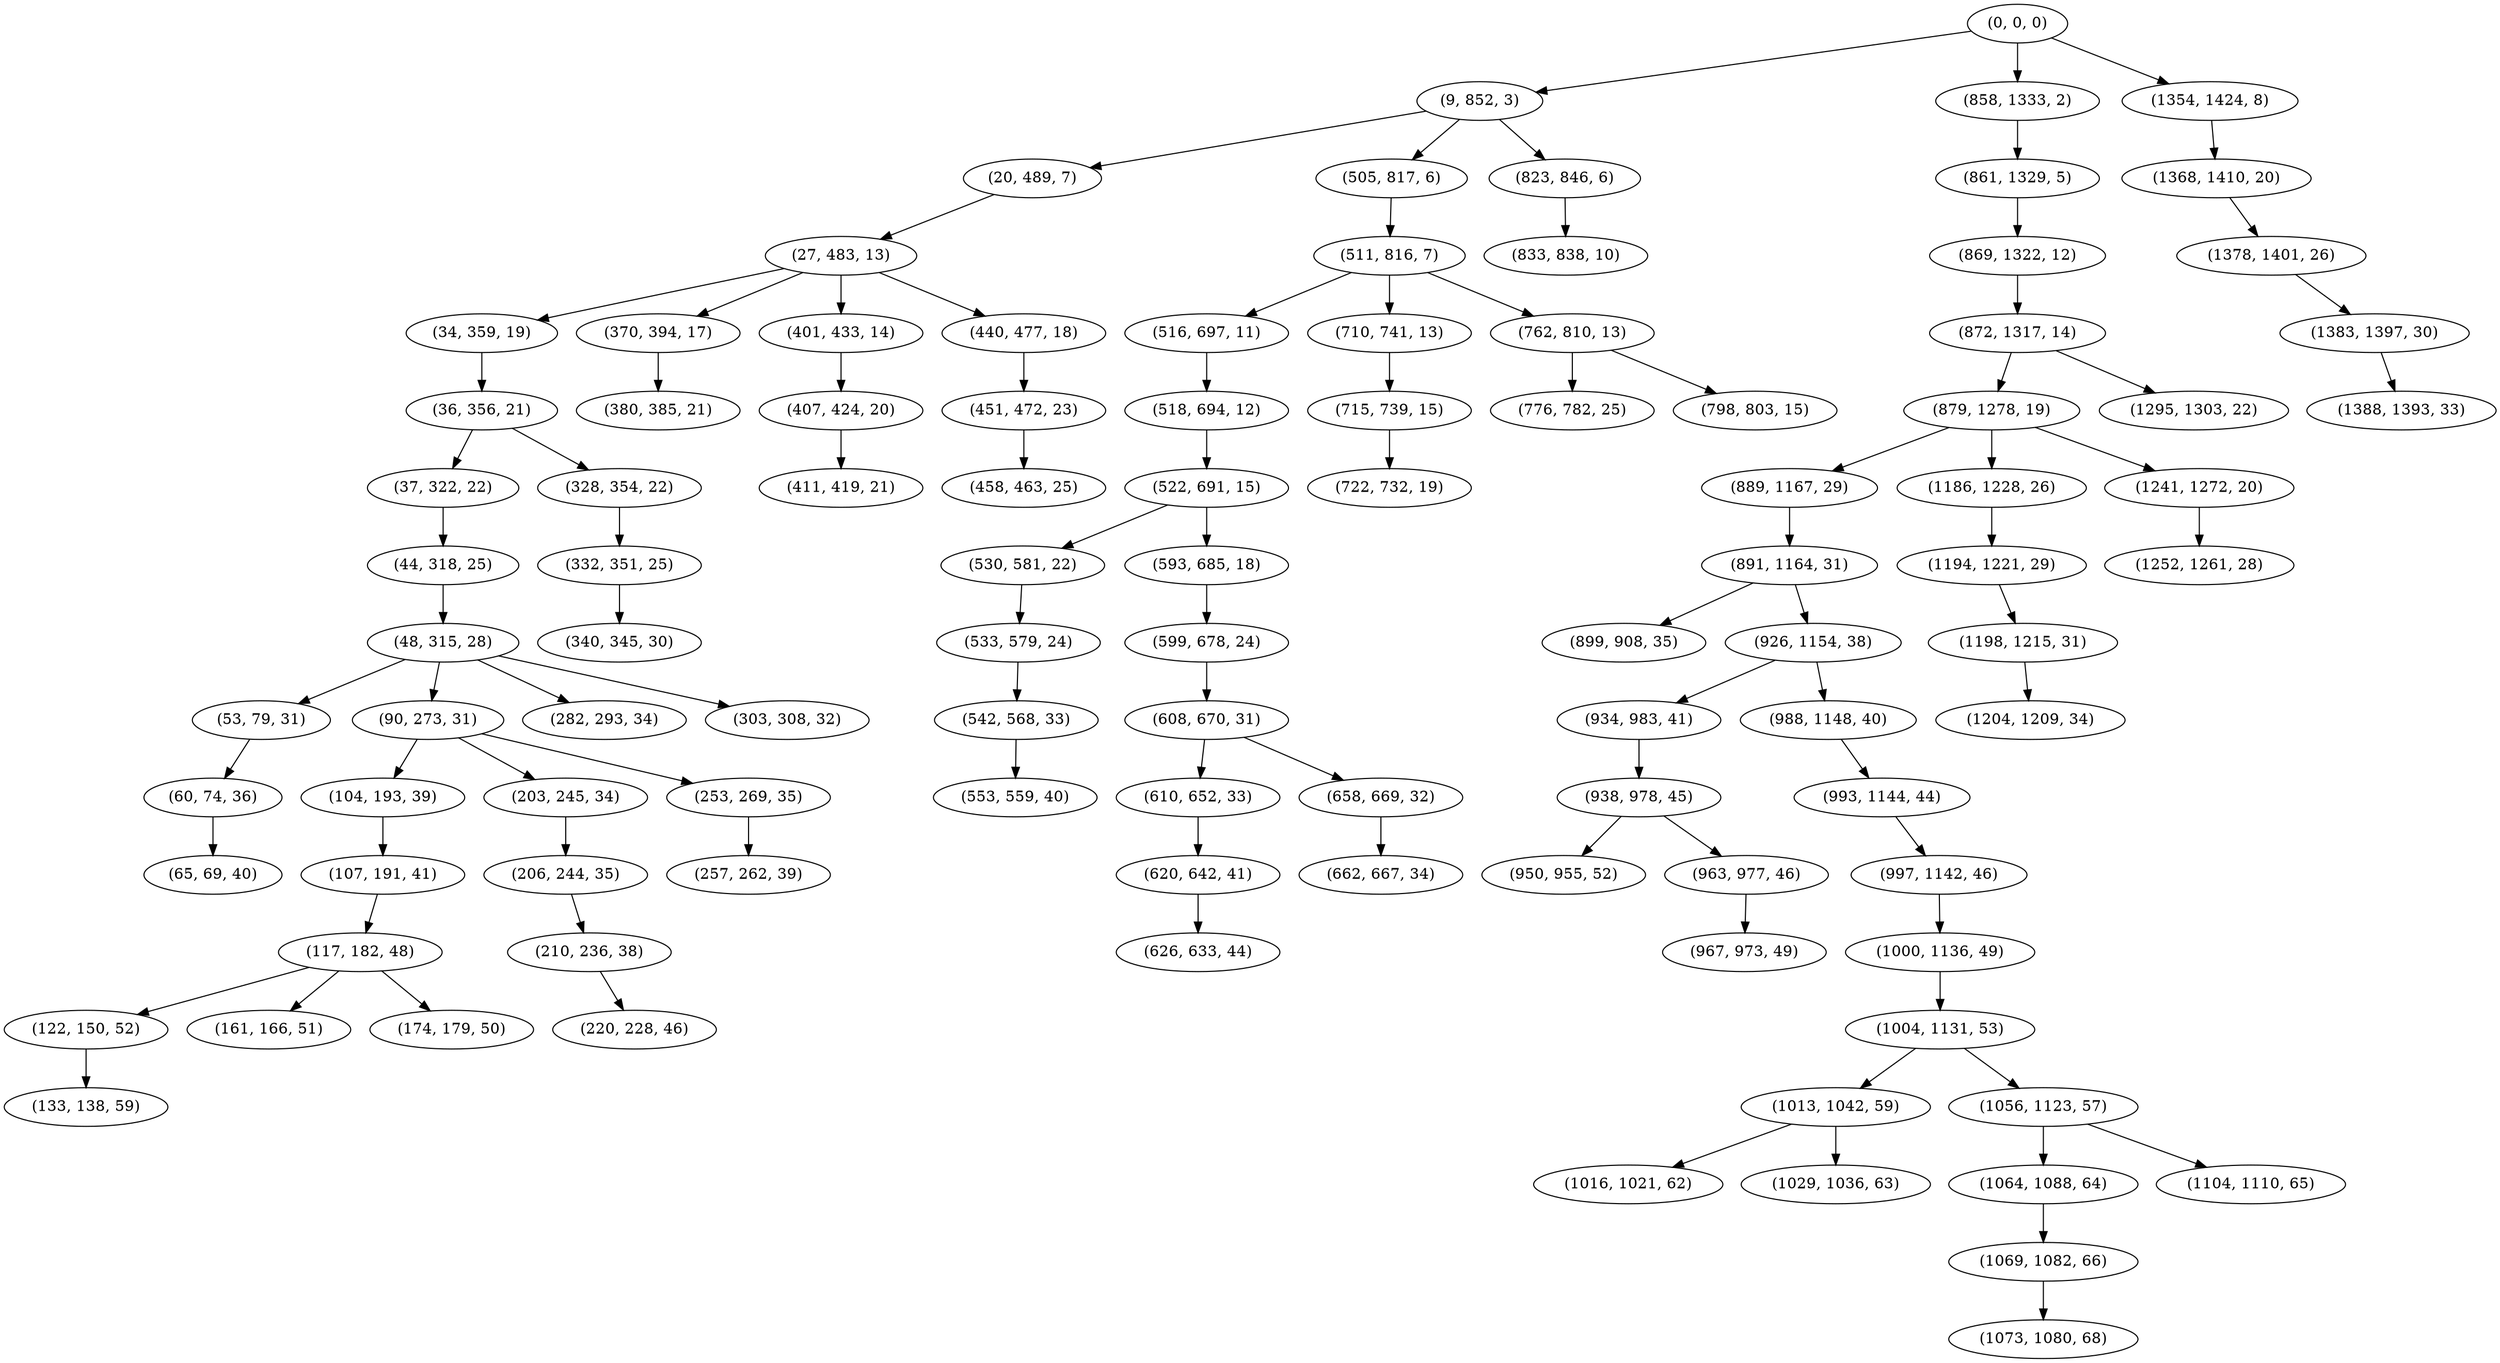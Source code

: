 digraph tree {
    "(0, 0, 0)";
    "(9, 852, 3)";
    "(20, 489, 7)";
    "(27, 483, 13)";
    "(34, 359, 19)";
    "(36, 356, 21)";
    "(37, 322, 22)";
    "(44, 318, 25)";
    "(48, 315, 28)";
    "(53, 79, 31)";
    "(60, 74, 36)";
    "(65, 69, 40)";
    "(90, 273, 31)";
    "(104, 193, 39)";
    "(107, 191, 41)";
    "(117, 182, 48)";
    "(122, 150, 52)";
    "(133, 138, 59)";
    "(161, 166, 51)";
    "(174, 179, 50)";
    "(203, 245, 34)";
    "(206, 244, 35)";
    "(210, 236, 38)";
    "(220, 228, 46)";
    "(253, 269, 35)";
    "(257, 262, 39)";
    "(282, 293, 34)";
    "(303, 308, 32)";
    "(328, 354, 22)";
    "(332, 351, 25)";
    "(340, 345, 30)";
    "(370, 394, 17)";
    "(380, 385, 21)";
    "(401, 433, 14)";
    "(407, 424, 20)";
    "(411, 419, 21)";
    "(440, 477, 18)";
    "(451, 472, 23)";
    "(458, 463, 25)";
    "(505, 817, 6)";
    "(511, 816, 7)";
    "(516, 697, 11)";
    "(518, 694, 12)";
    "(522, 691, 15)";
    "(530, 581, 22)";
    "(533, 579, 24)";
    "(542, 568, 33)";
    "(553, 559, 40)";
    "(593, 685, 18)";
    "(599, 678, 24)";
    "(608, 670, 31)";
    "(610, 652, 33)";
    "(620, 642, 41)";
    "(626, 633, 44)";
    "(658, 669, 32)";
    "(662, 667, 34)";
    "(710, 741, 13)";
    "(715, 739, 15)";
    "(722, 732, 19)";
    "(762, 810, 13)";
    "(776, 782, 25)";
    "(798, 803, 15)";
    "(823, 846, 6)";
    "(833, 838, 10)";
    "(858, 1333, 2)";
    "(861, 1329, 5)";
    "(869, 1322, 12)";
    "(872, 1317, 14)";
    "(879, 1278, 19)";
    "(889, 1167, 29)";
    "(891, 1164, 31)";
    "(899, 908, 35)";
    "(926, 1154, 38)";
    "(934, 983, 41)";
    "(938, 978, 45)";
    "(950, 955, 52)";
    "(963, 977, 46)";
    "(967, 973, 49)";
    "(988, 1148, 40)";
    "(993, 1144, 44)";
    "(997, 1142, 46)";
    "(1000, 1136, 49)";
    "(1004, 1131, 53)";
    "(1013, 1042, 59)";
    "(1016, 1021, 62)";
    "(1029, 1036, 63)";
    "(1056, 1123, 57)";
    "(1064, 1088, 64)";
    "(1069, 1082, 66)";
    "(1073, 1080, 68)";
    "(1104, 1110, 65)";
    "(1186, 1228, 26)";
    "(1194, 1221, 29)";
    "(1198, 1215, 31)";
    "(1204, 1209, 34)";
    "(1241, 1272, 20)";
    "(1252, 1261, 28)";
    "(1295, 1303, 22)";
    "(1354, 1424, 8)";
    "(1368, 1410, 20)";
    "(1378, 1401, 26)";
    "(1383, 1397, 30)";
    "(1388, 1393, 33)";
    "(0, 0, 0)" -> "(9, 852, 3)";
    "(0, 0, 0)" -> "(858, 1333, 2)";
    "(0, 0, 0)" -> "(1354, 1424, 8)";
    "(9, 852, 3)" -> "(20, 489, 7)";
    "(9, 852, 3)" -> "(505, 817, 6)";
    "(9, 852, 3)" -> "(823, 846, 6)";
    "(20, 489, 7)" -> "(27, 483, 13)";
    "(27, 483, 13)" -> "(34, 359, 19)";
    "(27, 483, 13)" -> "(370, 394, 17)";
    "(27, 483, 13)" -> "(401, 433, 14)";
    "(27, 483, 13)" -> "(440, 477, 18)";
    "(34, 359, 19)" -> "(36, 356, 21)";
    "(36, 356, 21)" -> "(37, 322, 22)";
    "(36, 356, 21)" -> "(328, 354, 22)";
    "(37, 322, 22)" -> "(44, 318, 25)";
    "(44, 318, 25)" -> "(48, 315, 28)";
    "(48, 315, 28)" -> "(53, 79, 31)";
    "(48, 315, 28)" -> "(90, 273, 31)";
    "(48, 315, 28)" -> "(282, 293, 34)";
    "(48, 315, 28)" -> "(303, 308, 32)";
    "(53, 79, 31)" -> "(60, 74, 36)";
    "(60, 74, 36)" -> "(65, 69, 40)";
    "(90, 273, 31)" -> "(104, 193, 39)";
    "(90, 273, 31)" -> "(203, 245, 34)";
    "(90, 273, 31)" -> "(253, 269, 35)";
    "(104, 193, 39)" -> "(107, 191, 41)";
    "(107, 191, 41)" -> "(117, 182, 48)";
    "(117, 182, 48)" -> "(122, 150, 52)";
    "(117, 182, 48)" -> "(161, 166, 51)";
    "(117, 182, 48)" -> "(174, 179, 50)";
    "(122, 150, 52)" -> "(133, 138, 59)";
    "(203, 245, 34)" -> "(206, 244, 35)";
    "(206, 244, 35)" -> "(210, 236, 38)";
    "(210, 236, 38)" -> "(220, 228, 46)";
    "(253, 269, 35)" -> "(257, 262, 39)";
    "(328, 354, 22)" -> "(332, 351, 25)";
    "(332, 351, 25)" -> "(340, 345, 30)";
    "(370, 394, 17)" -> "(380, 385, 21)";
    "(401, 433, 14)" -> "(407, 424, 20)";
    "(407, 424, 20)" -> "(411, 419, 21)";
    "(440, 477, 18)" -> "(451, 472, 23)";
    "(451, 472, 23)" -> "(458, 463, 25)";
    "(505, 817, 6)" -> "(511, 816, 7)";
    "(511, 816, 7)" -> "(516, 697, 11)";
    "(511, 816, 7)" -> "(710, 741, 13)";
    "(511, 816, 7)" -> "(762, 810, 13)";
    "(516, 697, 11)" -> "(518, 694, 12)";
    "(518, 694, 12)" -> "(522, 691, 15)";
    "(522, 691, 15)" -> "(530, 581, 22)";
    "(522, 691, 15)" -> "(593, 685, 18)";
    "(530, 581, 22)" -> "(533, 579, 24)";
    "(533, 579, 24)" -> "(542, 568, 33)";
    "(542, 568, 33)" -> "(553, 559, 40)";
    "(593, 685, 18)" -> "(599, 678, 24)";
    "(599, 678, 24)" -> "(608, 670, 31)";
    "(608, 670, 31)" -> "(610, 652, 33)";
    "(608, 670, 31)" -> "(658, 669, 32)";
    "(610, 652, 33)" -> "(620, 642, 41)";
    "(620, 642, 41)" -> "(626, 633, 44)";
    "(658, 669, 32)" -> "(662, 667, 34)";
    "(710, 741, 13)" -> "(715, 739, 15)";
    "(715, 739, 15)" -> "(722, 732, 19)";
    "(762, 810, 13)" -> "(776, 782, 25)";
    "(762, 810, 13)" -> "(798, 803, 15)";
    "(823, 846, 6)" -> "(833, 838, 10)";
    "(858, 1333, 2)" -> "(861, 1329, 5)";
    "(861, 1329, 5)" -> "(869, 1322, 12)";
    "(869, 1322, 12)" -> "(872, 1317, 14)";
    "(872, 1317, 14)" -> "(879, 1278, 19)";
    "(872, 1317, 14)" -> "(1295, 1303, 22)";
    "(879, 1278, 19)" -> "(889, 1167, 29)";
    "(879, 1278, 19)" -> "(1186, 1228, 26)";
    "(879, 1278, 19)" -> "(1241, 1272, 20)";
    "(889, 1167, 29)" -> "(891, 1164, 31)";
    "(891, 1164, 31)" -> "(899, 908, 35)";
    "(891, 1164, 31)" -> "(926, 1154, 38)";
    "(926, 1154, 38)" -> "(934, 983, 41)";
    "(926, 1154, 38)" -> "(988, 1148, 40)";
    "(934, 983, 41)" -> "(938, 978, 45)";
    "(938, 978, 45)" -> "(950, 955, 52)";
    "(938, 978, 45)" -> "(963, 977, 46)";
    "(963, 977, 46)" -> "(967, 973, 49)";
    "(988, 1148, 40)" -> "(993, 1144, 44)";
    "(993, 1144, 44)" -> "(997, 1142, 46)";
    "(997, 1142, 46)" -> "(1000, 1136, 49)";
    "(1000, 1136, 49)" -> "(1004, 1131, 53)";
    "(1004, 1131, 53)" -> "(1013, 1042, 59)";
    "(1004, 1131, 53)" -> "(1056, 1123, 57)";
    "(1013, 1042, 59)" -> "(1016, 1021, 62)";
    "(1013, 1042, 59)" -> "(1029, 1036, 63)";
    "(1056, 1123, 57)" -> "(1064, 1088, 64)";
    "(1056, 1123, 57)" -> "(1104, 1110, 65)";
    "(1064, 1088, 64)" -> "(1069, 1082, 66)";
    "(1069, 1082, 66)" -> "(1073, 1080, 68)";
    "(1186, 1228, 26)" -> "(1194, 1221, 29)";
    "(1194, 1221, 29)" -> "(1198, 1215, 31)";
    "(1198, 1215, 31)" -> "(1204, 1209, 34)";
    "(1241, 1272, 20)" -> "(1252, 1261, 28)";
    "(1354, 1424, 8)" -> "(1368, 1410, 20)";
    "(1368, 1410, 20)" -> "(1378, 1401, 26)";
    "(1378, 1401, 26)" -> "(1383, 1397, 30)";
    "(1383, 1397, 30)" -> "(1388, 1393, 33)";
}
